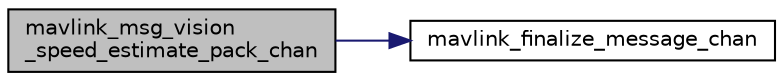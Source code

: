 digraph "mavlink_msg_vision_speed_estimate_pack_chan"
{
 // INTERACTIVE_SVG=YES
  edge [fontname="Helvetica",fontsize="10",labelfontname="Helvetica",labelfontsize="10"];
  node [fontname="Helvetica",fontsize="10",shape=record];
  rankdir="LR";
  Node1 [label="mavlink_msg_vision\l_speed_estimate_pack_chan",height=0.2,width=0.4,color="black", fillcolor="grey75", style="filled" fontcolor="black"];
  Node1 -> Node2 [color="midnightblue",fontsize="10",style="solid",fontname="Helvetica"];
  Node2 [label="mavlink_finalize_message_chan",height=0.2,width=0.4,color="black", fillcolor="white", style="filled",URL="$v0_89_2mavlink__helpers_8h.html#aa66131138fc02101dcc73b4b556ab422",tooltip="Finalize a MAVLink message with channel assignment. "];
}
